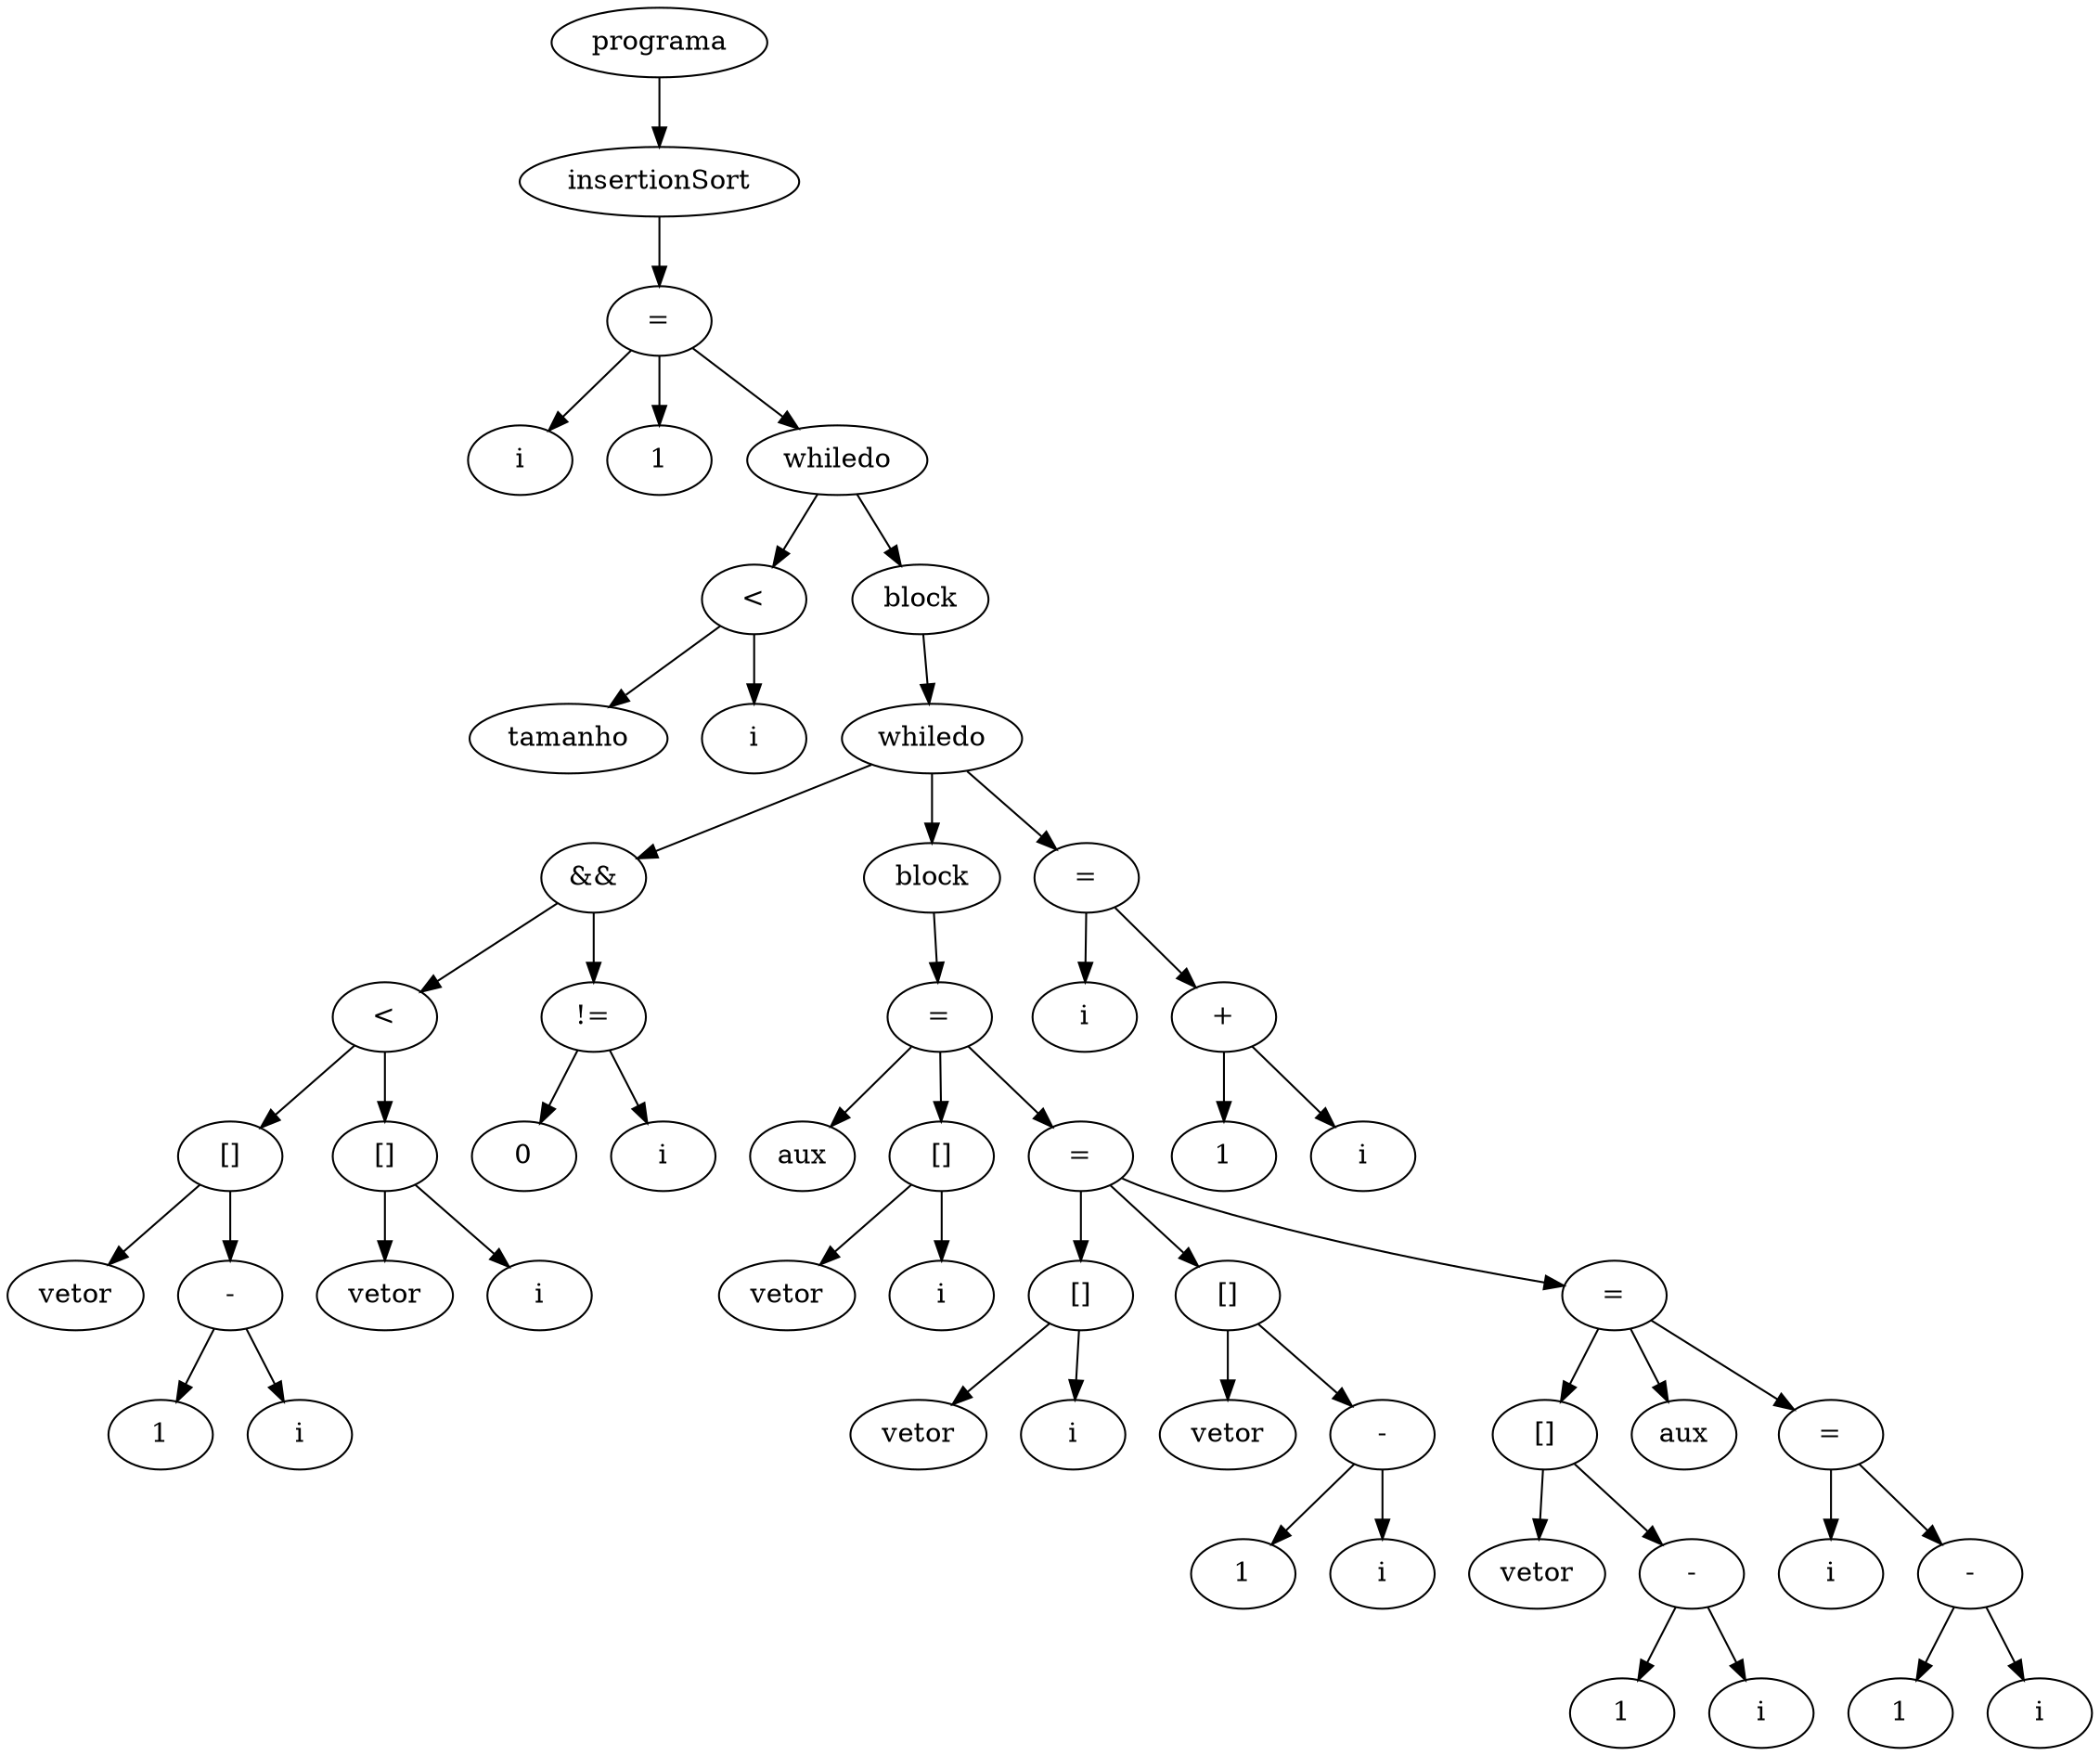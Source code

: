 digraph G {
node_0x1d9ac50 [label="programa"]
node_0x1d9ac00 [label="insertionSort"]
node_0x1d9ac50 -> node_0x1d9ac00
node_0x1d99660 [label="="]
node_0x1d9ac00 -> node_0x1d99660
node_0x1d99570 [label="i"]
node_0x1d99660 -> node_0x1d99570
node_0x1d99610 [label="1"]
node_0x1d99660 -> node_0x1d99610
node_0x1d9ab70 [label="whiledo"]
node_0x1d99660 -> node_0x1d9ab70
node_0x1d99720 [label="<"]
node_0x1d9ab70 -> node_0x1d99720
node_0x1d99770 [label="tamanho"]
node_0x1d99720 -> node_0x1d99770
node_0x1d996d0 [label="i"]
node_0x1d99720 -> node_0x1d996d0
node_0x1d9ab20 [label="block"]
node_0x1d9ab70 -> node_0x1d9ab20
node_0x1d9a870 [label="whiledo"]
node_0x1d9ab20 -> node_0x1d9a870
node_0x1d99940 [label="&&"]
node_0x1d9a870 -> node_0x1d99940
node_0x1d99aa0 [label="<"]
node_0x1d99940 -> node_0x1d99aa0
node_0x1d99c50 [label="[]"]
node_0x1d99aa0 -> node_0x1d99c50
node_0x1d99ca0 [label="vetor"]
node_0x1d99c50 -> node_0x1d99ca0
node_0x1d99b40 [label="-"]
node_0x1d99c50 -> node_0x1d99b40
node_0x1d99be0 [label="1"]
node_0x1d99b40 -> node_0x1d99be0
node_0x1d99af0 [label="i"]
node_0x1d99b40 -> node_0x1d99af0
node_0x1d999e0 [label="[]"]
node_0x1d99aa0 -> node_0x1d999e0
node_0x1d99a30 [label="vetor"]
node_0x1d999e0 -> node_0x1d99a30
node_0x1d99990 [label="i"]
node_0x1d999e0 -> node_0x1d99990
node_0x1d99830 [label="!="]
node_0x1d99940 -> node_0x1d99830
node_0x1d998d0 [label="0"]
node_0x1d99830 -> node_0x1d998d0
node_0x1d997e0 [label="i"]
node_0x1d99830 -> node_0x1d997e0
node_0x1d9a820 [label="block"]
node_0x1d9a870 -> node_0x1d9a820
node_0x1d99eb0 [label="="]
node_0x1d9a820 -> node_0x1d99eb0
node_0x1d99d50 [label="aux"]
node_0x1d99eb0 -> node_0x1d99d50
node_0x1d99df0 [label="[]"]
node_0x1d99eb0 -> node_0x1d99df0
node_0x1d99e40 [label="vetor"]
node_0x1d99df0 -> node_0x1d99e40
node_0x1d99da0 [label="i"]
node_0x1d99df0 -> node_0x1d99da0
node_0x1d9a250 [label="="]
node_0x1d99eb0 -> node_0x1d9a250
node_0x1d99f70 [label="[]"]
node_0x1d9a250 -> node_0x1d99f70
node_0x1d99fc0 [label="vetor"]
node_0x1d99f70 -> node_0x1d99fc0
node_0x1d99f20 [label="i"]
node_0x1d99f70 -> node_0x1d99f20
node_0x1d9a190 [label="[]"]
node_0x1d9a250 -> node_0x1d9a190
node_0x1d9a1e0 [label="vetor"]
node_0x1d9a190 -> node_0x1d9a1e0
node_0x1d9a080 [label="-"]
node_0x1d9a190 -> node_0x1d9a080
node_0x1d9a120 [label="1"]
node_0x1d9a080 -> node_0x1d9a120
node_0x1d9a030 [label="i"]
node_0x1d9a080 -> node_0x1d9a030
node_0x1d9a530 [label="="]
node_0x1d9a250 -> node_0x1d9a530
node_0x1d9a420 [label="[]"]
node_0x1d9a530 -> node_0x1d9a420
node_0x1d9a470 [label="vetor"]
node_0x1d9a420 -> node_0x1d9a470
node_0x1d9a310 [label="-"]
node_0x1d9a420 -> node_0x1d9a310
node_0x1d9a3b0 [label="1"]
node_0x1d9a310 -> node_0x1d9a3b0
node_0x1d9a2c0 [label="i"]
node_0x1d9a310 -> node_0x1d9a2c0
node_0x1d9a4e0 [label="aux"]
node_0x1d9a530 -> node_0x1d9a4e0
node_0x1d9a750 [label="="]
node_0x1d9a530 -> node_0x1d9a750
node_0x1d9a5a0 [label="i"]
node_0x1d9a750 -> node_0x1d9a5a0
node_0x1d9a640 [label="-"]
node_0x1d9a750 -> node_0x1d9a640
node_0x1d9a6e0 [label="1"]
node_0x1d9a640 -> node_0x1d9a6e0
node_0x1d9a5f0 [label="i"]
node_0x1d9a640 -> node_0x1d9a5f0
node_0x1d9aa90 [label="="]
node_0x1d9a870 -> node_0x1d9aa90
node_0x1d9a8e0 [label="i"]
node_0x1d9aa90 -> node_0x1d9a8e0
node_0x1d9a980 [label="+"]
node_0x1d9aa90 -> node_0x1d9a980
node_0x1d9aa20 [label="1"]
node_0x1d9a980 -> node_0x1d9aa20
node_0x1d9a930 [label="i"]
node_0x1d9a980 -> node_0x1d9a930
}
